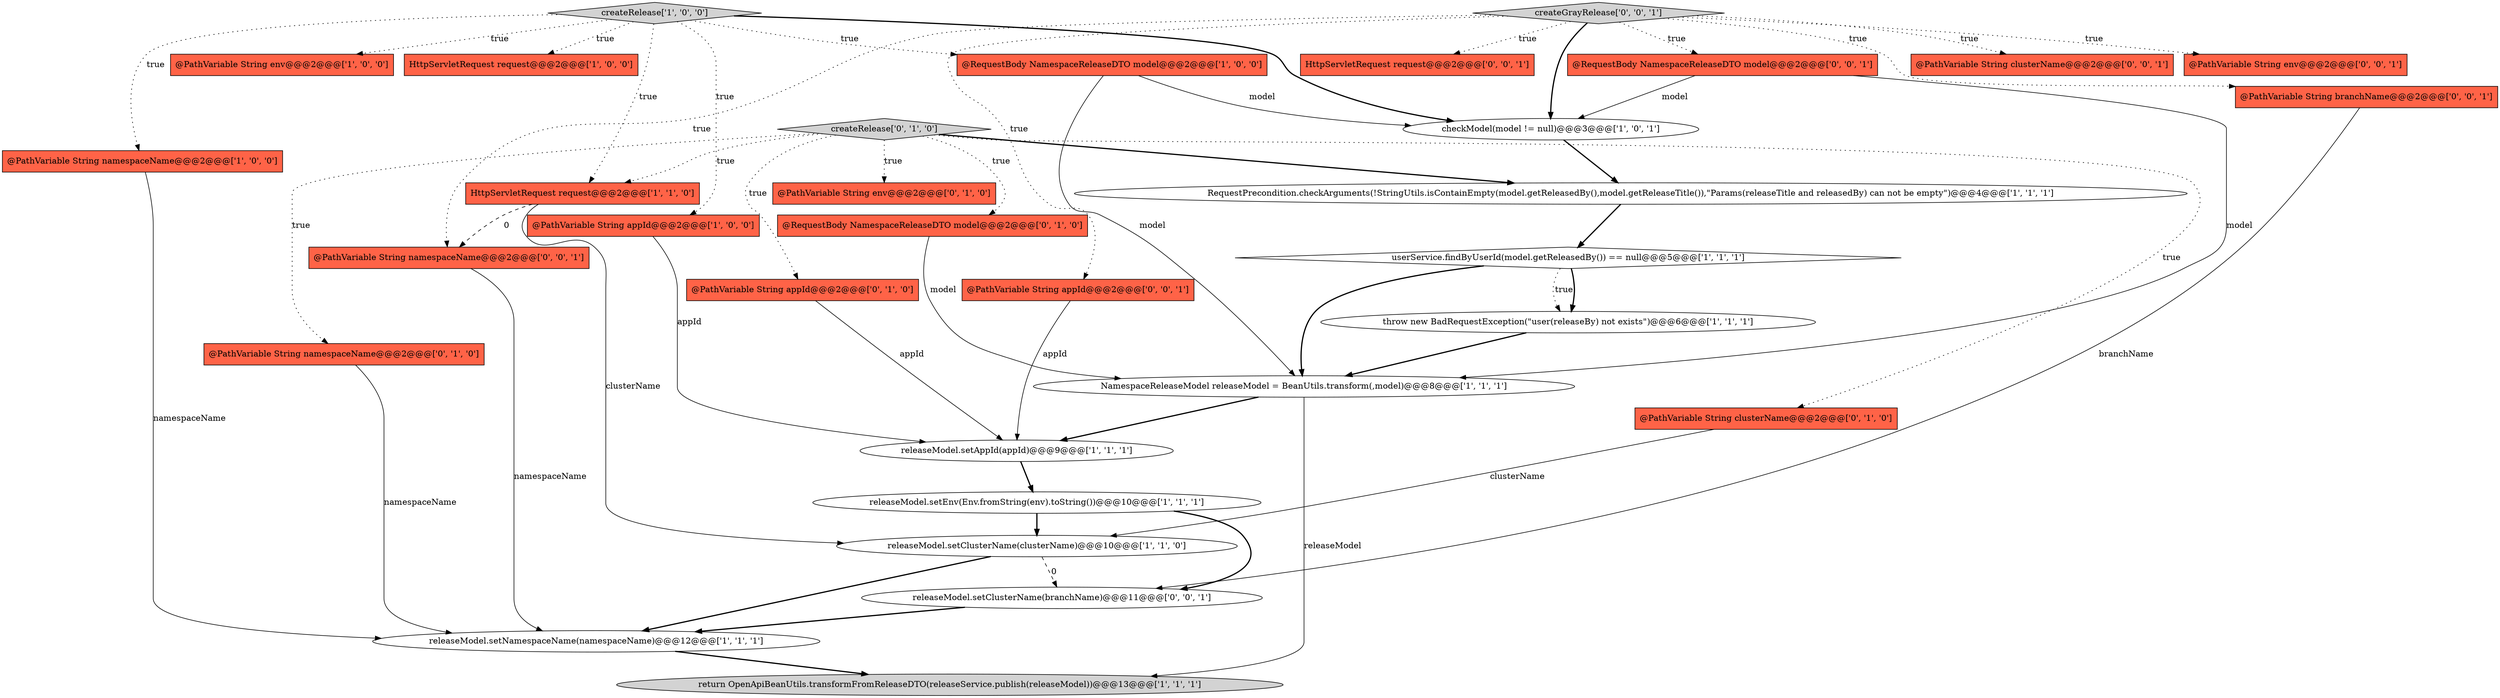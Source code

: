 digraph {
14 [style = filled, label = "userService.findByUserId(model.getReleasedBy()) == null@@@5@@@['1', '1', '1']", fillcolor = white, shape = diamond image = "AAA0AAABBB1BBB"];
26 [style = filled, label = "@PathVariable String branchName@@@2@@@['0', '0', '1']", fillcolor = tomato, shape = box image = "AAA0AAABBB3BBB"];
17 [style = filled, label = "@RequestBody NamespaceReleaseDTO model@@@2@@@['0', '1', '0']", fillcolor = tomato, shape = box image = "AAA0AAABBB2BBB"];
8 [style = filled, label = "checkModel(model != null)@@@3@@@['1', '0', '1']", fillcolor = white, shape = ellipse image = "AAA0AAABBB1BBB"];
29 [style = filled, label = "@PathVariable String clusterName@@@2@@@['0', '0', '1']", fillcolor = tomato, shape = box image = "AAA0AAABBB3BBB"];
21 [style = filled, label = "@PathVariable String namespaceName@@@2@@@['0', '1', '0']", fillcolor = tomato, shape = box image = "AAA0AAABBB2BBB"];
5 [style = filled, label = "@PathVariable String env@@@2@@@['1', '0', '0']", fillcolor = tomato, shape = box image = "AAA0AAABBB1BBB"];
18 [style = filled, label = "@PathVariable String env@@@2@@@['0', '1', '0']", fillcolor = tomato, shape = box image = "AAA0AAABBB2BBB"];
30 [style = filled, label = "@RequestBody NamespaceReleaseDTO model@@@2@@@['0', '0', '1']", fillcolor = tomato, shape = box image = "AAA0AAABBB3BBB"];
0 [style = filled, label = "releaseModel.setNamespaceName(namespaceName)@@@12@@@['1', '1', '1']", fillcolor = white, shape = ellipse image = "AAA0AAABBB1BBB"];
27 [style = filled, label = "@PathVariable String env@@@2@@@['0', '0', '1']", fillcolor = tomato, shape = box image = "AAA0AAABBB3BBB"];
16 [style = filled, label = "HttpServletRequest request@@@2@@@['1', '1', '0']", fillcolor = tomato, shape = box image = "AAA0AAABBB1BBB"];
6 [style = filled, label = "@PathVariable String namespaceName@@@2@@@['1', '0', '0']", fillcolor = tomato, shape = box image = "AAA0AAABBB1BBB"];
19 [style = filled, label = "createRelease['0', '1', '0']", fillcolor = lightgray, shape = diamond image = "AAA0AAABBB2BBB"];
2 [style = filled, label = "releaseModel.setEnv(Env.fromString(env).toString())@@@10@@@['1', '1', '1']", fillcolor = white, shape = ellipse image = "AAA0AAABBB1BBB"];
7 [style = filled, label = "RequestPrecondition.checkArguments(!StringUtils.isContainEmpty(model.getReleasedBy(),model.getReleaseTitle()),\"Params(releaseTitle and releasedBy) can not be empty\")@@@4@@@['1', '1', '1']", fillcolor = white, shape = ellipse image = "AAA0AAABBB1BBB"];
22 [style = filled, label = "@PathVariable String clusterName@@@2@@@['0', '1', '0']", fillcolor = tomato, shape = box image = "AAA0AAABBB2BBB"];
13 [style = filled, label = "throw new BadRequestException(\"user(releaseBy) not exists\")@@@6@@@['1', '1', '1']", fillcolor = white, shape = ellipse image = "AAA0AAABBB1BBB"];
31 [style = filled, label = "@PathVariable String namespaceName@@@2@@@['0', '0', '1']", fillcolor = tomato, shape = box image = "AAA0AAABBB3BBB"];
28 [style = filled, label = "HttpServletRequest request@@@2@@@['0', '0', '1']", fillcolor = tomato, shape = box image = "AAA0AAABBB3BBB"];
12 [style = filled, label = "releaseModel.setClusterName(clusterName)@@@10@@@['1', '1', '0']", fillcolor = white, shape = ellipse image = "AAA0AAABBB1BBB"];
11 [style = filled, label = "@RequestBody NamespaceReleaseDTO model@@@2@@@['1', '0', '0']", fillcolor = tomato, shape = box image = "AAA0AAABBB1BBB"];
20 [style = filled, label = "@PathVariable String appId@@@2@@@['0', '1', '0']", fillcolor = tomato, shape = box image = "AAA0AAABBB2BBB"];
10 [style = filled, label = "@PathVariable String appId@@@2@@@['1', '0', '0']", fillcolor = tomato, shape = box image = "AAA0AAABBB1BBB"];
24 [style = filled, label = "releaseModel.setClusterName(branchName)@@@11@@@['0', '0', '1']", fillcolor = white, shape = ellipse image = "AAA0AAABBB3BBB"];
23 [style = filled, label = "@PathVariable String appId@@@2@@@['0', '0', '1']", fillcolor = tomato, shape = box image = "AAA0AAABBB3BBB"];
4 [style = filled, label = "HttpServletRequest request@@@2@@@['1', '0', '0']", fillcolor = tomato, shape = box image = "AAA0AAABBB1BBB"];
25 [style = filled, label = "createGrayRelease['0', '0', '1']", fillcolor = lightgray, shape = diamond image = "AAA0AAABBB3BBB"];
3 [style = filled, label = "createRelease['1', '0', '0']", fillcolor = lightgray, shape = diamond image = "AAA0AAABBB1BBB"];
15 [style = filled, label = "NamespaceReleaseModel releaseModel = BeanUtils.transform(,model)@@@8@@@['1', '1', '1']", fillcolor = white, shape = ellipse image = "AAA0AAABBB1BBB"];
1 [style = filled, label = "releaseModel.setAppId(appId)@@@9@@@['1', '1', '1']", fillcolor = white, shape = ellipse image = "AAA0AAABBB1BBB"];
9 [style = filled, label = "return OpenApiBeanUtils.transformFromReleaseDTO(releaseService.publish(releaseModel))@@@13@@@['1', '1', '1']", fillcolor = lightgray, shape = ellipse image = "AAA0AAABBB1BBB"];
3->11 [style = dotted, label="true"];
0->9 [style = bold, label=""];
23->1 [style = solid, label="appId"];
30->8 [style = solid, label="model"];
11->8 [style = solid, label="model"];
16->31 [style = dashed, label="0"];
19->17 [style = dotted, label="true"];
25->31 [style = dotted, label="true"];
31->0 [style = solid, label="namespaceName"];
24->0 [style = bold, label=""];
19->20 [style = dotted, label="true"];
3->10 [style = dotted, label="true"];
19->18 [style = dotted, label="true"];
3->4 [style = dotted, label="true"];
16->12 [style = solid, label="clusterName"];
10->1 [style = solid, label="appId"];
11->15 [style = solid, label="model"];
15->9 [style = solid, label="releaseModel"];
21->0 [style = solid, label="namespaceName"];
19->21 [style = dotted, label="true"];
25->29 [style = dotted, label="true"];
3->6 [style = dotted, label="true"];
25->28 [style = dotted, label="true"];
22->12 [style = solid, label="clusterName"];
12->0 [style = bold, label=""];
20->1 [style = solid, label="appId"];
14->13 [style = dotted, label="true"];
2->12 [style = bold, label=""];
8->7 [style = bold, label=""];
26->24 [style = solid, label="branchName"];
7->14 [style = bold, label=""];
30->15 [style = solid, label="model"];
3->5 [style = dotted, label="true"];
3->8 [style = bold, label=""];
12->24 [style = dashed, label="0"];
19->22 [style = dotted, label="true"];
19->16 [style = dotted, label="true"];
6->0 [style = solid, label="namespaceName"];
14->15 [style = bold, label=""];
1->2 [style = bold, label=""];
13->15 [style = bold, label=""];
25->8 [style = bold, label=""];
14->13 [style = bold, label=""];
2->24 [style = bold, label=""];
25->23 [style = dotted, label="true"];
25->27 [style = dotted, label="true"];
25->30 [style = dotted, label="true"];
19->7 [style = bold, label=""];
25->26 [style = dotted, label="true"];
3->16 [style = dotted, label="true"];
17->15 [style = solid, label="model"];
15->1 [style = bold, label=""];
}
